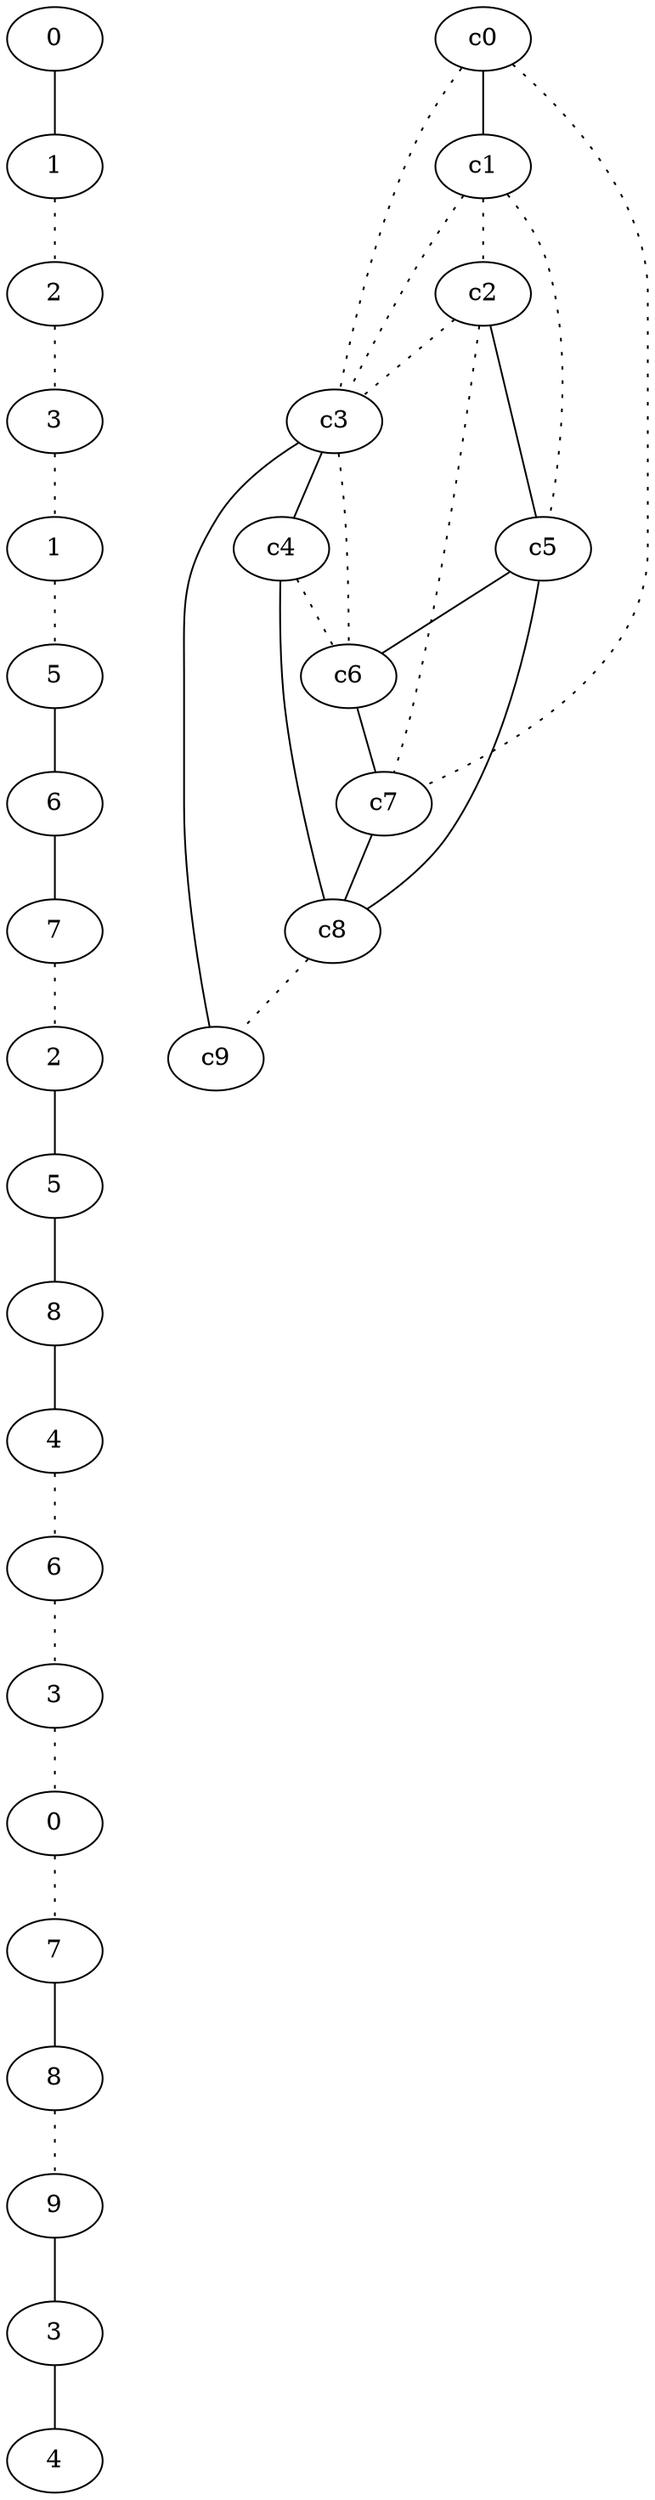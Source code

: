 graph {
a0[label=0];
a1[label=1];
a2[label=2];
a3[label=3];
a4[label=1];
a5[label=5];
a6[label=6];
a7[label=7];
a8[label=2];
a9[label=5];
a10[label=8];
a11[label=4];
a12[label=6];
a13[label=3];
a14[label=0];
a15[label=7];
a16[label=8];
a17[label=9];
a18[label=3];
a19[label=4];
a0 -- a1;
a1 -- a2 [style=dotted];
a2 -- a3 [style=dotted];
a3 -- a4 [style=dotted];
a4 -- a5 [style=dotted];
a5 -- a6;
a6 -- a7;
a7 -- a8 [style=dotted];
a8 -- a9;
a9 -- a10;
a10 -- a11;
a11 -- a12 [style=dotted];
a12 -- a13 [style=dotted];
a13 -- a14 [style=dotted];
a14 -- a15 [style=dotted];
a15 -- a16;
a16 -- a17 [style=dotted];
a17 -- a18;
a18 -- a19;
c0 -- c1;
c0 -- c3 [style=dotted];
c0 -- c7 [style=dotted];
c1 -- c2 [style=dotted];
c1 -- c3 [style=dotted];
c1 -- c5 [style=dotted];
c2 -- c3 [style=dotted];
c2 -- c5;
c2 -- c7 [style=dotted];
c3 -- c4;
c3 -- c6 [style=dotted];
c3 -- c9;
c4 -- c6 [style=dotted];
c4 -- c8;
c5 -- c6;
c5 -- c8;
c6 -- c7;
c7 -- c8;
c8 -- c9 [style=dotted];
}
